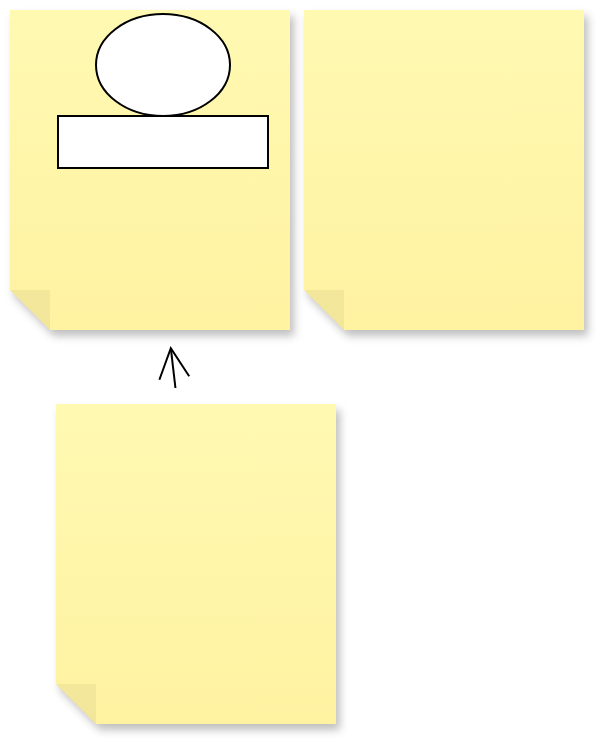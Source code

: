 <mxfile version="16.6.4" type="github">
  <diagram id="L-8qPLd9cX-huV-8SoJH" name="Page-1">
    <mxGraphModel dx="326" dy="1024" grid="0" gridSize="10" guides="1" tooltips="1" connect="1" arrows="1" fold="1" page="0" pageScale="1" pageWidth="850" pageHeight="1100" math="0" shadow="0">
      <root>
        <mxCell id="0" />
        <mxCell id="1" parent="0" />
        <mxCell id="ILadDvDq9ua6C_GO5A7h-3" style="edgeStyle=none;curved=1;rounded=0;orthogonalLoop=1;jettySize=auto;html=1;endArrow=open;startSize=14;endSize=14;sourcePerimeterSpacing=8;targetPerimeterSpacing=8;" edge="1" parent="1" source="ILadDvDq9ua6C_GO5A7h-1" target="ILadDvDq9ua6C_GO5A7h-2">
          <mxGeometry relative="1" as="geometry" />
        </mxCell>
        <mxCell id="ILadDvDq9ua6C_GO5A7h-1" value="" style="shape=note;whiteSpace=wrap;html=1;backgroundOutline=1;fontColor=#000000;darkOpacity=0.05;fillColor=#FFF9B2;strokeColor=none;fillStyle=solid;direction=west;gradientDirection=north;gradientColor=#FFF2A1;shadow=1;size=20;pointerEvents=1;hachureGap=4;" vertex="1" parent="1">
          <mxGeometry x="103" y="181" width="140" height="160" as="geometry" />
        </mxCell>
        <mxCell id="ILadDvDq9ua6C_GO5A7h-2" value="" style="shape=note;whiteSpace=wrap;html=1;backgroundOutline=1;fontColor=#000000;darkOpacity=0.05;fillColor=#FFF9B2;strokeColor=none;fillStyle=solid;direction=west;gradientDirection=north;gradientColor=#FFF2A1;shadow=1;size=20;pointerEvents=1;hachureGap=4;" vertex="1" parent="1">
          <mxGeometry x="80" y="-16" width="140" height="160" as="geometry" />
        </mxCell>
        <mxCell id="ILadDvDq9ua6C_GO5A7h-4" value="" style="shape=note;whiteSpace=wrap;html=1;backgroundOutline=1;fontColor=#000000;darkOpacity=0.05;fillColor=#FFF9B2;strokeColor=none;fillStyle=solid;direction=west;gradientDirection=north;gradientColor=#FFF2A1;shadow=1;size=20;pointerEvents=1;hachureGap=4;" vertex="1" parent="1">
          <mxGeometry x="227" y="-16" width="140" height="160" as="geometry" />
        </mxCell>
        <mxCell id="ILadDvDq9ua6C_GO5A7h-5" value="" style="ellipse;whiteSpace=wrap;html=1;hachureGap=4;" vertex="1" parent="1">
          <mxGeometry x="123" y="-14" width="67" height="51" as="geometry" />
        </mxCell>
        <object label="" id="ILadDvDq9ua6C_GO5A7h-9">
          <mxCell style="rounded=0;whiteSpace=wrap;html=1;hachureGap=4;" vertex="1" parent="1">
            <mxGeometry x="104" y="37" width="105" height="26" as="geometry" />
          </mxCell>
        </object>
      </root>
    </mxGraphModel>
  </diagram>
</mxfile>
